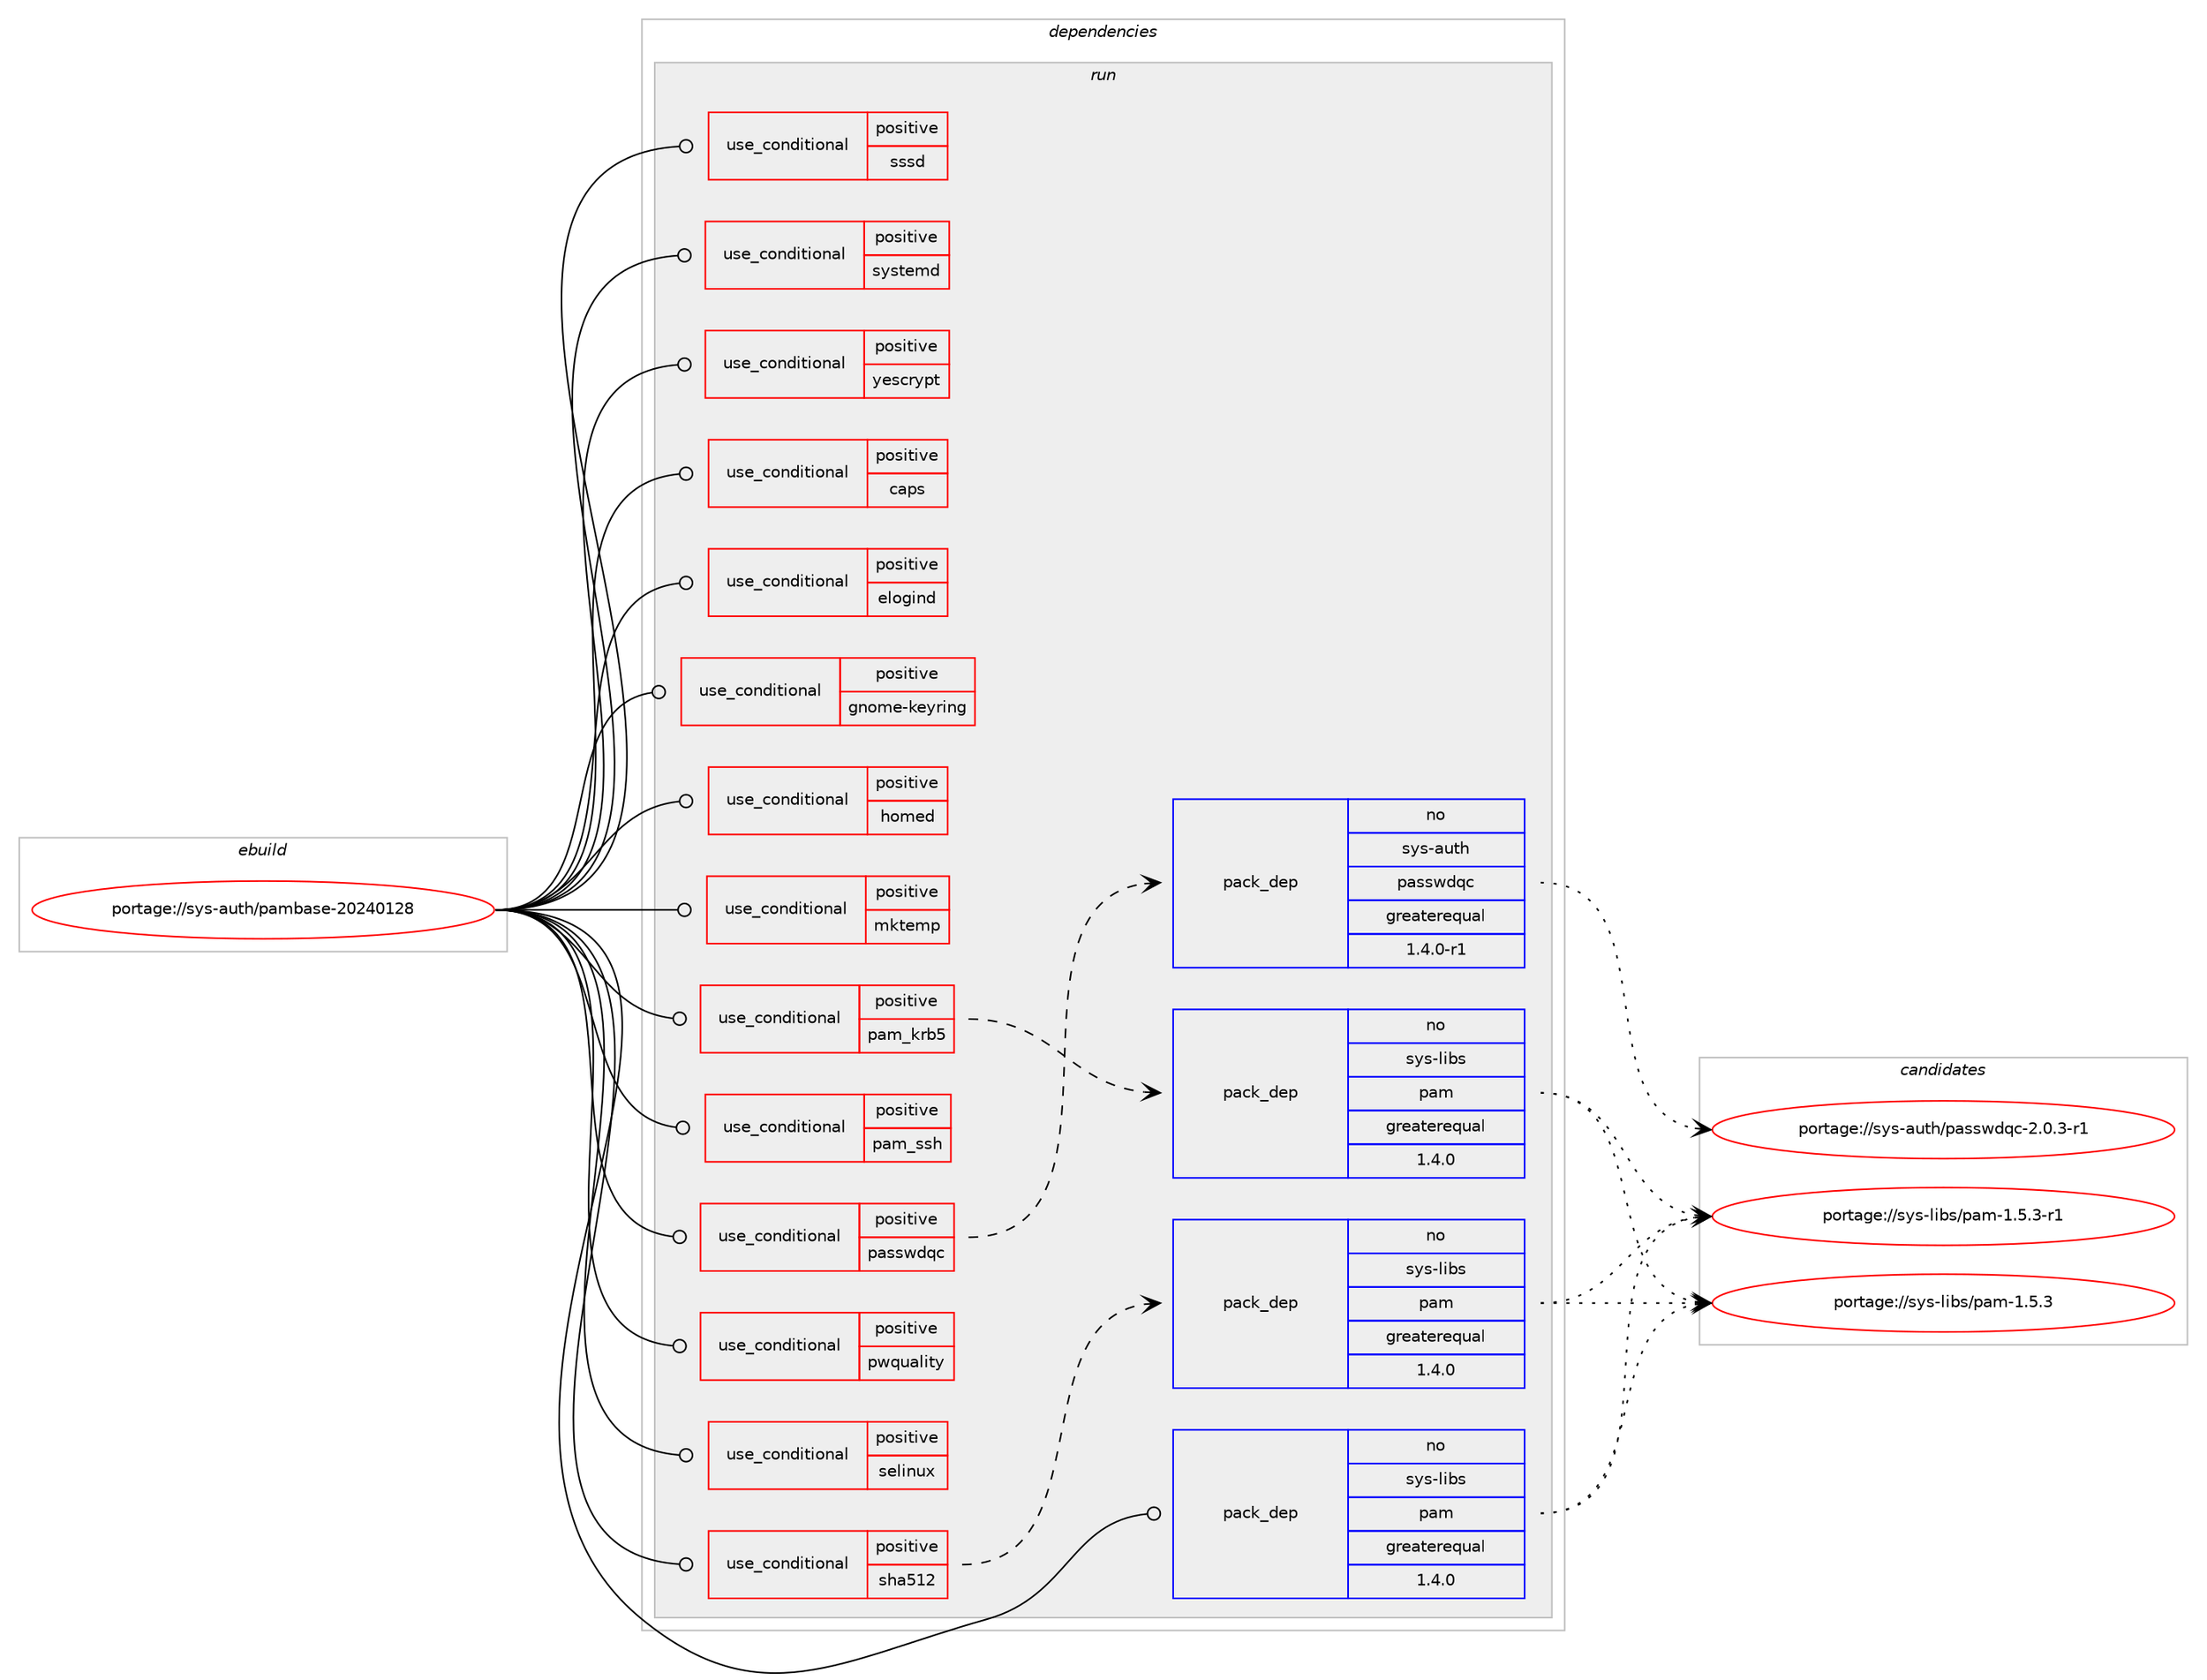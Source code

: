 digraph prolog {

# *************
# Graph options
# *************

newrank=true;
concentrate=true;
compound=true;
graph [rankdir=LR,fontname=Helvetica,fontsize=10,ranksep=1.5];#, ranksep=2.5, nodesep=0.2];
edge  [arrowhead=vee];
node  [fontname=Helvetica,fontsize=10];

# **********
# The ebuild
# **********

subgraph cluster_leftcol {
color=gray;
rank=same;
label=<<i>ebuild</i>>;
id [label="portage://sys-auth/pambase-20240128", color=red, width=4, href="../sys-auth/pambase-20240128.svg"];
}

# ****************
# The dependencies
# ****************

subgraph cluster_midcol {
color=gray;
label=<<i>dependencies</i>>;
subgraph cluster_compile {
fillcolor="#eeeeee";
style=filled;
label=<<i>compile</i>>;
}
subgraph cluster_compileandrun {
fillcolor="#eeeeee";
style=filled;
label=<<i>compile and run</i>>;
}
subgraph cluster_run {
fillcolor="#eeeeee";
style=filled;
label=<<i>run</i>>;
subgraph cond11834 {
dependency17018 [label=<<TABLE BORDER="0" CELLBORDER="1" CELLSPACING="0" CELLPADDING="4"><TR><TD ROWSPAN="3" CELLPADDING="10">use_conditional</TD></TR><TR><TD>positive</TD></TR><TR><TD>caps</TD></TR></TABLE>>, shape=none, color=red];
# *** BEGIN UNKNOWN DEPENDENCY TYPE (TODO) ***
# dependency17018 -> package_dependency(portage://sys-auth/pambase-20240128,run,no,sys-libs,libcap,none,[,,],[],[use(enable(pam),none)])
# *** END UNKNOWN DEPENDENCY TYPE (TODO) ***

}
id:e -> dependency17018:w [weight=20,style="solid",arrowhead="odot"];
subgraph cond11835 {
dependency17019 [label=<<TABLE BORDER="0" CELLBORDER="1" CELLSPACING="0" CELLPADDING="4"><TR><TD ROWSPAN="3" CELLPADDING="10">use_conditional</TD></TR><TR><TD>positive</TD></TR><TR><TD>elogind</TD></TR></TABLE>>, shape=none, color=red];
# *** BEGIN UNKNOWN DEPENDENCY TYPE (TODO) ***
# dependency17019 -> package_dependency(portage://sys-auth/pambase-20240128,run,no,sys-auth,elogind,none,[,,],[],[use(enable(pam),none)])
# *** END UNKNOWN DEPENDENCY TYPE (TODO) ***

}
id:e -> dependency17019:w [weight=20,style="solid",arrowhead="odot"];
subgraph cond11836 {
dependency17020 [label=<<TABLE BORDER="0" CELLBORDER="1" CELLSPACING="0" CELLPADDING="4"><TR><TD ROWSPAN="3" CELLPADDING="10">use_conditional</TD></TR><TR><TD>positive</TD></TR><TR><TD>gnome-keyring</TD></TR></TABLE>>, shape=none, color=red];
# *** BEGIN UNKNOWN DEPENDENCY TYPE (TODO) ***
# dependency17020 -> package_dependency(portage://sys-auth/pambase-20240128,run,no,gnome-base,gnome-keyring,none,[,,],[],[use(enable(pam),none)])
# *** END UNKNOWN DEPENDENCY TYPE (TODO) ***

}
id:e -> dependency17020:w [weight=20,style="solid",arrowhead="odot"];
subgraph cond11837 {
dependency17021 [label=<<TABLE BORDER="0" CELLBORDER="1" CELLSPACING="0" CELLPADDING="4"><TR><TD ROWSPAN="3" CELLPADDING="10">use_conditional</TD></TR><TR><TD>positive</TD></TR><TR><TD>homed</TD></TR></TABLE>>, shape=none, color=red];
# *** BEGIN UNKNOWN DEPENDENCY TYPE (TODO) ***
# dependency17021 -> package_dependency(portage://sys-auth/pambase-20240128,run,no,sys-apps,systemd,none,[,,],[],[use(enable(homed),none)])
# *** END UNKNOWN DEPENDENCY TYPE (TODO) ***

}
id:e -> dependency17021:w [weight=20,style="solid",arrowhead="odot"];
subgraph cond11838 {
dependency17022 [label=<<TABLE BORDER="0" CELLBORDER="1" CELLSPACING="0" CELLPADDING="4"><TR><TD ROWSPAN="3" CELLPADDING="10">use_conditional</TD></TR><TR><TD>positive</TD></TR><TR><TD>mktemp</TD></TR></TABLE>>, shape=none, color=red];
# *** BEGIN UNKNOWN DEPENDENCY TYPE (TODO) ***
# dependency17022 -> package_dependency(portage://sys-auth/pambase-20240128,run,no,sys-auth,pam_mktemp,none,[,,],[],[])
# *** END UNKNOWN DEPENDENCY TYPE (TODO) ***

}
id:e -> dependency17022:w [weight=20,style="solid",arrowhead="odot"];
subgraph cond11839 {
dependency17023 [label=<<TABLE BORDER="0" CELLBORDER="1" CELLSPACING="0" CELLPADDING="4"><TR><TD ROWSPAN="3" CELLPADDING="10">use_conditional</TD></TR><TR><TD>positive</TD></TR><TR><TD>pam_krb5</TD></TR></TABLE>>, shape=none, color=red];
subgraph pack5026 {
dependency17024 [label=<<TABLE BORDER="0" CELLBORDER="1" CELLSPACING="0" CELLPADDING="4" WIDTH="220"><TR><TD ROWSPAN="6" CELLPADDING="30">pack_dep</TD></TR><TR><TD WIDTH="110">no</TD></TR><TR><TD>sys-libs</TD></TR><TR><TD>pam</TD></TR><TR><TD>greaterequal</TD></TR><TR><TD>1.4.0</TD></TR></TABLE>>, shape=none, color=blue];
}
dependency17023:e -> dependency17024:w [weight=20,style="dashed",arrowhead="vee"];
# *** BEGIN UNKNOWN DEPENDENCY TYPE (TODO) ***
# dependency17023 -> package_dependency(portage://sys-auth/pambase-20240128,run,no,sys-auth,pam_krb5,none,[,,],[],[])
# *** END UNKNOWN DEPENDENCY TYPE (TODO) ***

}
id:e -> dependency17023:w [weight=20,style="solid",arrowhead="odot"];
subgraph cond11840 {
dependency17025 [label=<<TABLE BORDER="0" CELLBORDER="1" CELLSPACING="0" CELLPADDING="4"><TR><TD ROWSPAN="3" CELLPADDING="10">use_conditional</TD></TR><TR><TD>positive</TD></TR><TR><TD>pam_ssh</TD></TR></TABLE>>, shape=none, color=red];
# *** BEGIN UNKNOWN DEPENDENCY TYPE (TODO) ***
# dependency17025 -> package_dependency(portage://sys-auth/pambase-20240128,run,no,sys-auth,pam_ssh,none,[,,],[],[])
# *** END UNKNOWN DEPENDENCY TYPE (TODO) ***

}
id:e -> dependency17025:w [weight=20,style="solid",arrowhead="odot"];
subgraph cond11841 {
dependency17026 [label=<<TABLE BORDER="0" CELLBORDER="1" CELLSPACING="0" CELLPADDING="4"><TR><TD ROWSPAN="3" CELLPADDING="10">use_conditional</TD></TR><TR><TD>positive</TD></TR><TR><TD>passwdqc</TD></TR></TABLE>>, shape=none, color=red];
subgraph pack5027 {
dependency17027 [label=<<TABLE BORDER="0" CELLBORDER="1" CELLSPACING="0" CELLPADDING="4" WIDTH="220"><TR><TD ROWSPAN="6" CELLPADDING="30">pack_dep</TD></TR><TR><TD WIDTH="110">no</TD></TR><TR><TD>sys-auth</TD></TR><TR><TD>passwdqc</TD></TR><TR><TD>greaterequal</TD></TR><TR><TD>1.4.0-r1</TD></TR></TABLE>>, shape=none, color=blue];
}
dependency17026:e -> dependency17027:w [weight=20,style="dashed",arrowhead="vee"];
}
id:e -> dependency17026:w [weight=20,style="solid",arrowhead="odot"];
subgraph cond11842 {
dependency17028 [label=<<TABLE BORDER="0" CELLBORDER="1" CELLSPACING="0" CELLPADDING="4"><TR><TD ROWSPAN="3" CELLPADDING="10">use_conditional</TD></TR><TR><TD>positive</TD></TR><TR><TD>pwquality</TD></TR></TABLE>>, shape=none, color=red];
# *** BEGIN UNKNOWN DEPENDENCY TYPE (TODO) ***
# dependency17028 -> package_dependency(portage://sys-auth/pambase-20240128,run,no,dev-libs,libpwquality,none,[,,],[],[use(enable(pam),none)])
# *** END UNKNOWN DEPENDENCY TYPE (TODO) ***

}
id:e -> dependency17028:w [weight=20,style="solid",arrowhead="odot"];
subgraph cond11843 {
dependency17029 [label=<<TABLE BORDER="0" CELLBORDER="1" CELLSPACING="0" CELLPADDING="4"><TR><TD ROWSPAN="3" CELLPADDING="10">use_conditional</TD></TR><TR><TD>positive</TD></TR><TR><TD>selinux</TD></TR></TABLE>>, shape=none, color=red];
# *** BEGIN UNKNOWN DEPENDENCY TYPE (TODO) ***
# dependency17029 -> package_dependency(portage://sys-auth/pambase-20240128,run,no,sys-libs,pam,none,[,,],[],[use(enable(selinux),none)])
# *** END UNKNOWN DEPENDENCY TYPE (TODO) ***

}
id:e -> dependency17029:w [weight=20,style="solid",arrowhead="odot"];
subgraph cond11844 {
dependency17030 [label=<<TABLE BORDER="0" CELLBORDER="1" CELLSPACING="0" CELLPADDING="4"><TR><TD ROWSPAN="3" CELLPADDING="10">use_conditional</TD></TR><TR><TD>positive</TD></TR><TR><TD>sha512</TD></TR></TABLE>>, shape=none, color=red];
subgraph pack5028 {
dependency17031 [label=<<TABLE BORDER="0" CELLBORDER="1" CELLSPACING="0" CELLPADDING="4" WIDTH="220"><TR><TD ROWSPAN="6" CELLPADDING="30">pack_dep</TD></TR><TR><TD WIDTH="110">no</TD></TR><TR><TD>sys-libs</TD></TR><TR><TD>pam</TD></TR><TR><TD>greaterequal</TD></TR><TR><TD>1.4.0</TD></TR></TABLE>>, shape=none, color=blue];
}
dependency17030:e -> dependency17031:w [weight=20,style="dashed",arrowhead="vee"];
}
id:e -> dependency17030:w [weight=20,style="solid",arrowhead="odot"];
subgraph cond11845 {
dependency17032 [label=<<TABLE BORDER="0" CELLBORDER="1" CELLSPACING="0" CELLPADDING="4"><TR><TD ROWSPAN="3" CELLPADDING="10">use_conditional</TD></TR><TR><TD>positive</TD></TR><TR><TD>sssd</TD></TR></TABLE>>, shape=none, color=red];
# *** BEGIN UNKNOWN DEPENDENCY TYPE (TODO) ***
# dependency17032 -> package_dependency(portage://sys-auth/pambase-20240128,run,no,sys-auth,sssd,none,[,,],[],[])
# *** END UNKNOWN DEPENDENCY TYPE (TODO) ***

}
id:e -> dependency17032:w [weight=20,style="solid",arrowhead="odot"];
subgraph cond11846 {
dependency17033 [label=<<TABLE BORDER="0" CELLBORDER="1" CELLSPACING="0" CELLPADDING="4"><TR><TD ROWSPAN="3" CELLPADDING="10">use_conditional</TD></TR><TR><TD>positive</TD></TR><TR><TD>systemd</TD></TR></TABLE>>, shape=none, color=red];
# *** BEGIN UNKNOWN DEPENDENCY TYPE (TODO) ***
# dependency17033 -> package_dependency(portage://sys-auth/pambase-20240128,run,no,sys-apps,systemd,none,[,,],[],[use(enable(pam),none)])
# *** END UNKNOWN DEPENDENCY TYPE (TODO) ***

}
id:e -> dependency17033:w [weight=20,style="solid",arrowhead="odot"];
subgraph cond11847 {
dependency17034 [label=<<TABLE BORDER="0" CELLBORDER="1" CELLSPACING="0" CELLPADDING="4"><TR><TD ROWSPAN="3" CELLPADDING="10">use_conditional</TD></TR><TR><TD>positive</TD></TR><TR><TD>yescrypt</TD></TR></TABLE>>, shape=none, color=red];
# *** BEGIN UNKNOWN DEPENDENCY TYPE (TODO) ***
# dependency17034 -> package_dependency(portage://sys-auth/pambase-20240128,run,no,sys-libs,libxcrypt,none,[,,],[],[use(enable(system),none)])
# *** END UNKNOWN DEPENDENCY TYPE (TODO) ***

}
id:e -> dependency17034:w [weight=20,style="solid",arrowhead="odot"];
subgraph pack5029 {
dependency17035 [label=<<TABLE BORDER="0" CELLBORDER="1" CELLSPACING="0" CELLPADDING="4" WIDTH="220"><TR><TD ROWSPAN="6" CELLPADDING="30">pack_dep</TD></TR><TR><TD WIDTH="110">no</TD></TR><TR><TD>sys-libs</TD></TR><TR><TD>pam</TD></TR><TR><TD>greaterequal</TD></TR><TR><TD>1.4.0</TD></TR></TABLE>>, shape=none, color=blue];
}
id:e -> dependency17035:w [weight=20,style="solid",arrowhead="odot"];
}
}

# **************
# The candidates
# **************

subgraph cluster_choices {
rank=same;
color=gray;
label=<<i>candidates</i>>;

subgraph choice5026 {
color=black;
nodesep=1;
choice11512111545108105981154711297109454946534651 [label="portage://sys-libs/pam-1.5.3", color=red, width=4,href="../sys-libs/pam-1.5.3.svg"];
choice115121115451081059811547112971094549465346514511449 [label="portage://sys-libs/pam-1.5.3-r1", color=red, width=4,href="../sys-libs/pam-1.5.3-r1.svg"];
dependency17024:e -> choice11512111545108105981154711297109454946534651:w [style=dotted,weight="100"];
dependency17024:e -> choice115121115451081059811547112971094549465346514511449:w [style=dotted,weight="100"];
}
subgraph choice5027 {
color=black;
nodesep=1;
choice11512111545971171161044711297115115119100113994550464846514511449 [label="portage://sys-auth/passwdqc-2.0.3-r1", color=red, width=4,href="../sys-auth/passwdqc-2.0.3-r1.svg"];
dependency17027:e -> choice11512111545971171161044711297115115119100113994550464846514511449:w [style=dotted,weight="100"];
}
subgraph choice5028 {
color=black;
nodesep=1;
choice11512111545108105981154711297109454946534651 [label="portage://sys-libs/pam-1.5.3", color=red, width=4,href="../sys-libs/pam-1.5.3.svg"];
choice115121115451081059811547112971094549465346514511449 [label="portage://sys-libs/pam-1.5.3-r1", color=red, width=4,href="../sys-libs/pam-1.5.3-r1.svg"];
dependency17031:e -> choice11512111545108105981154711297109454946534651:w [style=dotted,weight="100"];
dependency17031:e -> choice115121115451081059811547112971094549465346514511449:w [style=dotted,weight="100"];
}
subgraph choice5029 {
color=black;
nodesep=1;
choice11512111545108105981154711297109454946534651 [label="portage://sys-libs/pam-1.5.3", color=red, width=4,href="../sys-libs/pam-1.5.3.svg"];
choice115121115451081059811547112971094549465346514511449 [label="portage://sys-libs/pam-1.5.3-r1", color=red, width=4,href="../sys-libs/pam-1.5.3-r1.svg"];
dependency17035:e -> choice11512111545108105981154711297109454946534651:w [style=dotted,weight="100"];
dependency17035:e -> choice115121115451081059811547112971094549465346514511449:w [style=dotted,weight="100"];
}
}

}
